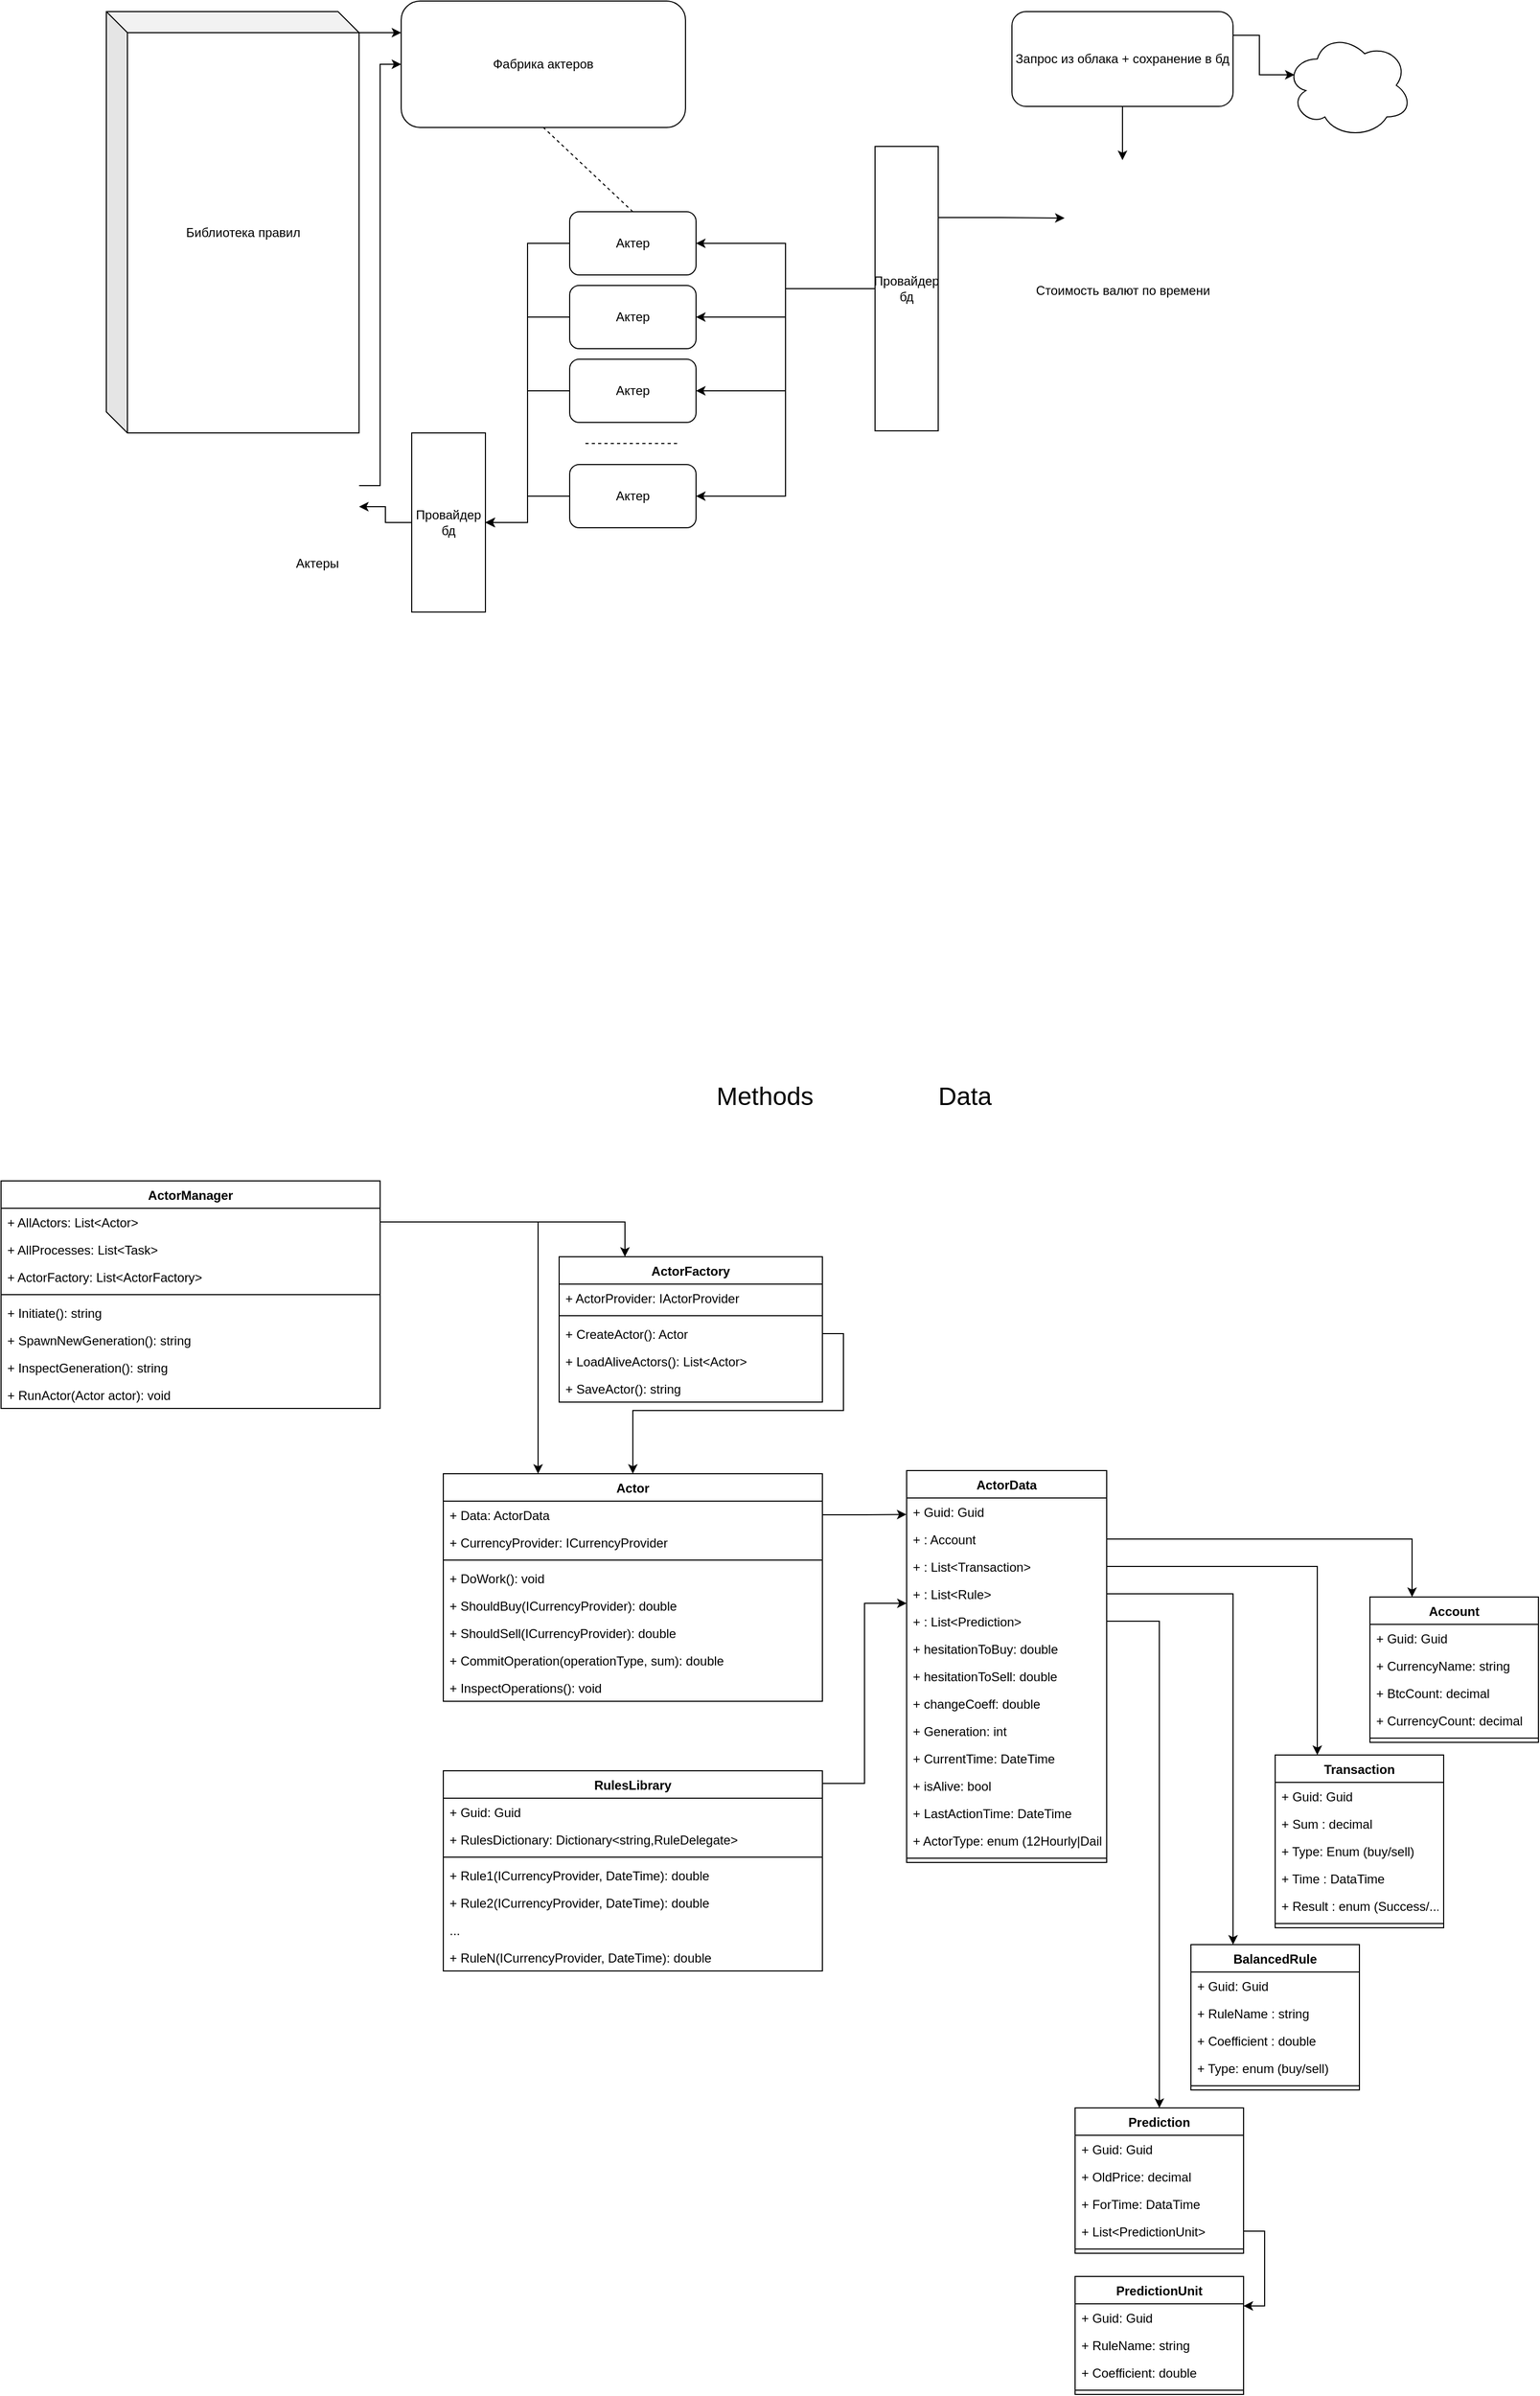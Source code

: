 <mxfile version="12.6.4" type="device"><diagram id="NBcF-tiGJfJJ5Cj_dv9a" name="Страница 1"><mxGraphModel dx="1849" dy="738" grid="1" gridSize="10" guides="1" tooltips="1" connect="1" arrows="1" fold="1" page="1" pageScale="1" pageWidth="827" pageHeight="1169" math="0" shadow="0"><root><mxCell id="0"/><mxCell id="1" parent="0"/><mxCell id="XAujJcM0RyrbfAmJ_YW7-30" style="edgeStyle=orthogonalEdgeStyle;rounded=0;orthogonalLoop=1;jettySize=auto;html=1;entryX=0.5;entryY=0;entryDx=0;entryDy=0;" parent="1" source="XAujJcM0RyrbfAmJ_YW7-21" target="XAujJcM0RyrbfAmJ_YW7-25" edge="1"><mxGeometry relative="1" as="geometry"/></mxCell><mxCell id="XAujJcM0RyrbfAmJ_YW7-43" style="edgeStyle=orthogonalEdgeStyle;rounded=0;orthogonalLoop=1;jettySize=auto;html=1;exitX=1;exitY=0.25;exitDx=0;exitDy=0;entryX=0.07;entryY=0.4;entryDx=0;entryDy=0;entryPerimeter=0;" parent="1" source="XAujJcM0RyrbfAmJ_YW7-21" target="XAujJcM0RyrbfAmJ_YW7-22" edge="1"><mxGeometry relative="1" as="geometry"/></mxCell><mxCell id="XAujJcM0RyrbfAmJ_YW7-21" value="Запрос из облака + сохранение в бд" style="rounded=1;whiteSpace=wrap;html=1;" parent="1" vertex="1"><mxGeometry x="590" y="20" width="210" height="90" as="geometry"/></mxCell><mxCell id="XAujJcM0RyrbfAmJ_YW7-22" value="" style="ellipse;shape=cloud;whiteSpace=wrap;html=1;" parent="1" vertex="1"><mxGeometry x="850" y="40" width="120" height="100" as="geometry"/></mxCell><mxCell id="XAujJcM0RyrbfAmJ_YW7-25" value="Стоимость валют по времени" style="shape=image;html=1;verticalAlign=top;verticalLabelPosition=bottom;labelBackgroundColor=#ffffff;imageAspect=0;aspect=fixed;image=https://cdn3.iconfinder.com/data/icons/linecons-free-vector-icons-pack/32/data-128.png" parent="1" vertex="1"><mxGeometry x="640" y="161" width="110" height="110" as="geometry"/></mxCell><mxCell id="XAujJcM0RyrbfAmJ_YW7-61" style="edgeStyle=orthogonalEdgeStyle;rounded=0;orthogonalLoop=1;jettySize=auto;html=1;exitX=0;exitY=0;exitDx=240;exitDy=20;exitPerimeter=0;entryX=0;entryY=0.25;entryDx=0;entryDy=0;" parent="1" source="XAujJcM0RyrbfAmJ_YW7-32" target="XAujJcM0RyrbfAmJ_YW7-31" edge="1"><mxGeometry relative="1" as="geometry"><mxPoint x="-10" y="20" as="targetPoint"/></mxGeometry></mxCell><mxCell id="XAujJcM0RyrbfAmJ_YW7-31" value="Фабрика актеров" style="rounded=1;whiteSpace=wrap;html=1;" parent="1" vertex="1"><mxGeometry x="10" y="10" width="270" height="120" as="geometry"/></mxCell><mxCell id="XAujJcM0RyrbfAmJ_YW7-32" value="Библиотека правил" style="shape=cube;whiteSpace=wrap;html=1;boundedLbl=1;backgroundOutline=1;darkOpacity=0.05;darkOpacity2=0.1;" parent="1" vertex="1"><mxGeometry x="-270" y="20" width="240" height="400" as="geometry"/></mxCell><mxCell id="XAujJcM0RyrbfAmJ_YW7-42" style="edgeStyle=orthogonalEdgeStyle;rounded=0;orthogonalLoop=1;jettySize=auto;html=1;exitX=1;exitY=0.25;exitDx=0;exitDy=0;entryX=0;entryY=0.5;entryDx=0;entryDy=0;" parent="1" source="XAujJcM0RyrbfAmJ_YW7-41" target="XAujJcM0RyrbfAmJ_YW7-25" edge="1"><mxGeometry relative="1" as="geometry"><mxPoint x="660" y="240" as="targetPoint"/></mxGeometry></mxCell><mxCell id="XAujJcM0RyrbfAmJ_YW7-65" style="edgeStyle=orthogonalEdgeStyle;rounded=0;orthogonalLoop=1;jettySize=auto;html=1;exitX=0;exitY=0.5;exitDx=0;exitDy=0;entryX=1;entryY=0.5;entryDx=0;entryDy=0;" parent="1" source="XAujJcM0RyrbfAmJ_YW7-41" target="XAujJcM0RyrbfAmJ_YW7-37" edge="1"><mxGeometry relative="1" as="geometry"/></mxCell><mxCell id="XAujJcM0RyrbfAmJ_YW7-66" style="edgeStyle=orthogonalEdgeStyle;rounded=0;orthogonalLoop=1;jettySize=auto;html=1;exitX=0;exitY=0.5;exitDx=0;exitDy=0;" parent="1" source="XAujJcM0RyrbfAmJ_YW7-41" target="XAujJcM0RyrbfAmJ_YW7-35" edge="1"><mxGeometry relative="1" as="geometry"/></mxCell><mxCell id="XAujJcM0RyrbfAmJ_YW7-67" style="edgeStyle=orthogonalEdgeStyle;rounded=0;orthogonalLoop=1;jettySize=auto;html=1;exitX=0;exitY=0.5;exitDx=0;exitDy=0;" parent="1" source="XAujJcM0RyrbfAmJ_YW7-41" target="XAujJcM0RyrbfAmJ_YW7-38" edge="1"><mxGeometry relative="1" as="geometry"/></mxCell><mxCell id="XAujJcM0RyrbfAmJ_YW7-68" style="edgeStyle=orthogonalEdgeStyle;rounded=0;orthogonalLoop=1;jettySize=auto;html=1;exitX=0;exitY=0.5;exitDx=0;exitDy=0;entryX=1;entryY=0.5;entryDx=0;entryDy=0;" parent="1" source="XAujJcM0RyrbfAmJ_YW7-41" target="XAujJcM0RyrbfAmJ_YW7-39" edge="1"><mxGeometry relative="1" as="geometry"/></mxCell><mxCell id="XAujJcM0RyrbfAmJ_YW7-41" value="Провайдер бд" style="rounded=0;whiteSpace=wrap;html=1;" parent="1" vertex="1"><mxGeometry x="460" y="148" width="60" height="270" as="geometry"/></mxCell><mxCell id="XAujJcM0RyrbfAmJ_YW7-49" value="" style="group" parent="1" vertex="1" connectable="0"><mxGeometry x="170" y="210" width="120" height="300" as="geometry"/></mxCell><mxCell id="XAujJcM0RyrbfAmJ_YW7-35" value="&lt;span style=&quot;white-space: normal&quot;&gt;Актер&lt;/span&gt;" style="rounded=1;whiteSpace=wrap;html=1;" parent="XAujJcM0RyrbfAmJ_YW7-49" vertex="1"><mxGeometry width="120" height="60" as="geometry"/></mxCell><mxCell id="XAujJcM0RyrbfAmJ_YW7-37" value="&lt;span style=&quot;white-space: normal&quot;&gt;Актер&lt;/span&gt;" style="rounded=1;whiteSpace=wrap;html=1;" parent="XAujJcM0RyrbfAmJ_YW7-49" vertex="1"><mxGeometry y="70" width="120" height="60" as="geometry"/></mxCell><mxCell id="XAujJcM0RyrbfAmJ_YW7-38" value="Актер" style="rounded=1;whiteSpace=wrap;html=1;" parent="XAujJcM0RyrbfAmJ_YW7-49" vertex="1"><mxGeometry y="140" width="120" height="60" as="geometry"/></mxCell><mxCell id="XAujJcM0RyrbfAmJ_YW7-39" value="&lt;span style=&quot;white-space: normal&quot;&gt;Актер&lt;/span&gt;" style="rounded=1;whiteSpace=wrap;html=1;" parent="XAujJcM0RyrbfAmJ_YW7-49" vertex="1"><mxGeometry y="240" width="120" height="60" as="geometry"/></mxCell><mxCell id="XAujJcM0RyrbfAmJ_YW7-48" value="" style="endArrow=none;dashed=1;html=1;" parent="XAujJcM0RyrbfAmJ_YW7-49" edge="1"><mxGeometry width="50" height="50" relative="1" as="geometry"><mxPoint x="15" y="220" as="sourcePoint"/><mxPoint x="105" y="220" as="targetPoint"/></mxGeometry></mxCell><mxCell id="XAujJcM0RyrbfAmJ_YW7-51" value="" style="endArrow=none;dashed=1;html=1;entryX=0.5;entryY=1;entryDx=0;entryDy=0;exitX=0.5;exitY=0;exitDx=0;exitDy=0;" parent="1" source="XAujJcM0RyrbfAmJ_YW7-35" target="XAujJcM0RyrbfAmJ_YW7-31" edge="1"><mxGeometry width="50" height="50" relative="1" as="geometry"><mxPoint x="220" y="200" as="sourcePoint"/><mxPoint x="160" y="140" as="targetPoint"/></mxGeometry></mxCell><mxCell id="XAujJcM0RyrbfAmJ_YW7-62" style="edgeStyle=orthogonalEdgeStyle;rounded=0;orthogonalLoop=1;jettySize=auto;html=1;exitX=1;exitY=0.25;exitDx=0;exitDy=0;entryX=0;entryY=0.5;entryDx=0;entryDy=0;" parent="1" source="XAujJcM0RyrbfAmJ_YW7-54" target="XAujJcM0RyrbfAmJ_YW7-31" edge="1"><mxGeometry relative="1" as="geometry"/></mxCell><mxCell id="XAujJcM0RyrbfAmJ_YW7-54" value="Актеры" style="shape=image;html=1;verticalAlign=top;verticalLabelPosition=bottom;labelBackgroundColor=#ffffff;imageAspect=0;aspect=fixed;image=https://cdn3.iconfinder.com/data/icons/linecons-free-vector-icons-pack/32/data-128.png" parent="1" vertex="1"><mxGeometry x="-110" y="450" width="80" height="80" as="geometry"/></mxCell><mxCell id="XAujJcM0RyrbfAmJ_YW7-70" style="edgeStyle=orthogonalEdgeStyle;rounded=0;orthogonalLoop=1;jettySize=auto;html=1;exitX=0;exitY=0.5;exitDx=0;exitDy=0;entryX=1;entryY=0.5;entryDx=0;entryDy=0;" parent="1" source="XAujJcM0RyrbfAmJ_YW7-63" target="XAujJcM0RyrbfAmJ_YW7-54" edge="1"><mxGeometry relative="1" as="geometry"/></mxCell><mxCell id="XAujJcM0RyrbfAmJ_YW7-63" value="Провайдер бд" style="rounded=0;whiteSpace=wrap;html=1;" parent="1" vertex="1"><mxGeometry x="20" y="420" width="70" height="170" as="geometry"/></mxCell><mxCell id="XAujJcM0RyrbfAmJ_YW7-69" style="edgeStyle=orthogonalEdgeStyle;rounded=0;orthogonalLoop=1;jettySize=auto;html=1;exitX=0;exitY=0.5;exitDx=0;exitDy=0;entryX=1;entryY=0.5;entryDx=0;entryDy=0;" parent="1" source="XAujJcM0RyrbfAmJ_YW7-39" target="XAujJcM0RyrbfAmJ_YW7-63" edge="1"><mxGeometry relative="1" as="geometry"/></mxCell><mxCell id="XAujJcM0RyrbfAmJ_YW7-71" style="edgeStyle=orthogonalEdgeStyle;rounded=0;orthogonalLoop=1;jettySize=auto;html=1;exitX=0;exitY=0.5;exitDx=0;exitDy=0;entryX=1;entryY=0.5;entryDx=0;entryDy=0;" parent="1" source="XAujJcM0RyrbfAmJ_YW7-38" target="XAujJcM0RyrbfAmJ_YW7-63" edge="1"><mxGeometry relative="1" as="geometry"/></mxCell><mxCell id="XAujJcM0RyrbfAmJ_YW7-72" style="edgeStyle=orthogonalEdgeStyle;rounded=0;orthogonalLoop=1;jettySize=auto;html=1;exitX=0;exitY=0.5;exitDx=0;exitDy=0;entryX=1;entryY=0.5;entryDx=0;entryDy=0;" parent="1" source="XAujJcM0RyrbfAmJ_YW7-37" target="XAujJcM0RyrbfAmJ_YW7-63" edge="1"><mxGeometry relative="1" as="geometry"><mxPoint x="120" y="350" as="targetPoint"/></mxGeometry></mxCell><mxCell id="XAujJcM0RyrbfAmJ_YW7-73" style="edgeStyle=orthogonalEdgeStyle;rounded=0;orthogonalLoop=1;jettySize=auto;html=1;exitX=0;exitY=0.5;exitDx=0;exitDy=0;entryX=1;entryY=0.5;entryDx=0;entryDy=0;" parent="1" source="XAujJcM0RyrbfAmJ_YW7-35" target="XAujJcM0RyrbfAmJ_YW7-63" edge="1"><mxGeometry relative="1" as="geometry"><mxPoint x="110" y="360" as="targetPoint"/></mxGeometry></mxCell><mxCell id="XAujJcM0RyrbfAmJ_YW7-74" value="Actor" style="swimlane;fontStyle=1;align=center;verticalAlign=top;childLayout=stackLayout;horizontal=1;startSize=26;horizontalStack=0;resizeParent=1;resizeParentMax=0;resizeLast=0;collapsible=1;marginBottom=0;" parent="1" vertex="1"><mxGeometry x="50" y="1408" width="360" height="216" as="geometry"/></mxCell><mxCell id="XAujJcM0RyrbfAmJ_YW7-75" value="+ Data: ActorData" style="text;strokeColor=none;fillColor=none;align=left;verticalAlign=top;spacingLeft=4;spacingRight=4;overflow=hidden;rotatable=0;points=[[0,0.5],[1,0.5]];portConstraint=eastwest;" parent="XAujJcM0RyrbfAmJ_YW7-74" vertex="1"><mxGeometry y="26" width="360" height="26" as="geometry"/></mxCell><mxCell id="XAujJcM0RyrbfAmJ_YW7-153" value="+ CurrencyProvider: ICurrencyProvider" style="text;strokeColor=none;fillColor=none;align=left;verticalAlign=top;spacingLeft=4;spacingRight=4;overflow=hidden;rotatable=0;points=[[0,0.5],[1,0.5]];portConstraint=eastwest;" parent="XAujJcM0RyrbfAmJ_YW7-74" vertex="1"><mxGeometry y="52" width="360" height="26" as="geometry"/></mxCell><mxCell id="XAujJcM0RyrbfAmJ_YW7-76" value="" style="line;strokeWidth=1;fillColor=none;align=left;verticalAlign=middle;spacingTop=-1;spacingLeft=3;spacingRight=3;rotatable=0;labelPosition=right;points=[];portConstraint=eastwest;" parent="XAujJcM0RyrbfAmJ_YW7-74" vertex="1"><mxGeometry y="78" width="360" height="8" as="geometry"/></mxCell><mxCell id="XAujJcM0RyrbfAmJ_YW7-149" value="+ DoWork(): void" style="text;strokeColor=none;fillColor=none;align=left;verticalAlign=top;spacingLeft=4;spacingRight=4;overflow=hidden;rotatable=0;points=[[0,0.5],[1,0.5]];portConstraint=eastwest;" parent="XAujJcM0RyrbfAmJ_YW7-74" vertex="1"><mxGeometry y="86" width="360" height="26" as="geometry"/></mxCell><mxCell id="XAujJcM0RyrbfAmJ_YW7-77" value="+ ShouldBuy(ICurrencyProvider): double" style="text;strokeColor=none;fillColor=none;align=left;verticalAlign=top;spacingLeft=4;spacingRight=4;overflow=hidden;rotatable=0;points=[[0,0.5],[1,0.5]];portConstraint=eastwest;" parent="XAujJcM0RyrbfAmJ_YW7-74" vertex="1"><mxGeometry y="112" width="360" height="26" as="geometry"/></mxCell><mxCell id="XAujJcM0RyrbfAmJ_YW7-131" value="+ ShouldSell(ICurrencyProvider): double" style="text;strokeColor=none;fillColor=none;align=left;verticalAlign=top;spacingLeft=4;spacingRight=4;overflow=hidden;rotatable=0;points=[[0,0.5],[1,0.5]];portConstraint=eastwest;" parent="XAujJcM0RyrbfAmJ_YW7-74" vertex="1"><mxGeometry y="138" width="360" height="26" as="geometry"/></mxCell><mxCell id="XAujJcM0RyrbfAmJ_YW7-132" value="+ CommitOperation(operationType, sum): double" style="text;strokeColor=none;fillColor=none;align=left;verticalAlign=top;spacingLeft=4;spacingRight=4;overflow=hidden;rotatable=0;points=[[0,0.5],[1,0.5]];portConstraint=eastwest;" parent="XAujJcM0RyrbfAmJ_YW7-74" vertex="1"><mxGeometry y="164" width="360" height="26" as="geometry"/></mxCell><mxCell id="XAujJcM0RyrbfAmJ_YW7-134" value="+ InspectOperations(): void" style="text;strokeColor=none;fillColor=none;align=left;verticalAlign=top;spacingLeft=4;spacingRight=4;overflow=hidden;rotatable=0;points=[[0,0.5],[1,0.5]];portConstraint=eastwest;" parent="XAujJcM0RyrbfAmJ_YW7-74" vertex="1"><mxGeometry y="190" width="360" height="26" as="geometry"/></mxCell><mxCell id="XAujJcM0RyrbfAmJ_YW7-86" value="ActorData" style="swimlane;fontStyle=1;align=center;verticalAlign=top;childLayout=stackLayout;horizontal=1;startSize=26;horizontalStack=0;resizeParent=1;resizeParentMax=0;resizeLast=0;collapsible=1;marginBottom=0;" parent="1" vertex="1"><mxGeometry x="490" y="1405" width="190" height="372" as="geometry"/></mxCell><mxCell id="BhzO0ximV1WixAP_7N7Y-17" value="+ Guid: Guid&#10;" style="text;strokeColor=none;fillColor=none;align=left;verticalAlign=top;spacingLeft=4;spacingRight=4;overflow=hidden;rotatable=0;points=[[0,0.5],[1,0.5]];portConstraint=eastwest;" vertex="1" parent="XAujJcM0RyrbfAmJ_YW7-86"><mxGeometry y="26" width="190" height="26" as="geometry"/></mxCell><mxCell id="XAujJcM0RyrbfAmJ_YW7-87" value="+ : Account" style="text;strokeColor=none;fillColor=none;align=left;verticalAlign=top;spacingLeft=4;spacingRight=4;overflow=hidden;rotatable=0;points=[[0,0.5],[1,0.5]];portConstraint=eastwest;" parent="XAujJcM0RyrbfAmJ_YW7-86" vertex="1"><mxGeometry y="52" width="190" height="26" as="geometry"/></mxCell><mxCell id="XAujJcM0RyrbfAmJ_YW7-91" value="+ : List&lt;Transaction&gt;&#10;" style="text;strokeColor=none;fillColor=none;align=left;verticalAlign=top;spacingLeft=4;spacingRight=4;overflow=hidden;rotatable=0;points=[[0,0.5],[1,0.5]];portConstraint=eastwest;" parent="XAujJcM0RyrbfAmJ_YW7-86" vertex="1"><mxGeometry y="78" width="190" height="26" as="geometry"/></mxCell><mxCell id="XAujJcM0RyrbfAmJ_YW7-92" value="+ : List&lt;Rule&gt;" style="text;strokeColor=none;fillColor=none;align=left;verticalAlign=top;spacingLeft=4;spacingRight=4;overflow=hidden;rotatable=0;points=[[0,0.5],[1,0.5]];portConstraint=eastwest;" parent="XAujJcM0RyrbfAmJ_YW7-86" vertex="1"><mxGeometry y="104" width="190" height="26" as="geometry"/></mxCell><mxCell id="BhzO0ximV1WixAP_7N7Y-24" value="+ : List&lt;Prediction&gt;" style="text;strokeColor=none;fillColor=none;align=left;verticalAlign=top;spacingLeft=4;spacingRight=4;overflow=hidden;rotatable=0;points=[[0,0.5],[1,0.5]];portConstraint=eastwest;" vertex="1" parent="XAujJcM0RyrbfAmJ_YW7-86"><mxGeometry y="130" width="190" height="26" as="geometry"/></mxCell><mxCell id="XAujJcM0RyrbfAmJ_YW7-105" value="+ hesitationToBuy: double" style="text;strokeColor=none;fillColor=none;align=left;verticalAlign=top;spacingLeft=4;spacingRight=4;overflow=hidden;rotatable=0;points=[[0,0.5],[1,0.5]];portConstraint=eastwest;" parent="XAujJcM0RyrbfAmJ_YW7-86" vertex="1"><mxGeometry y="156" width="190" height="26" as="geometry"/></mxCell><mxCell id="XAujJcM0RyrbfAmJ_YW7-130" value="+ hesitationToSell: double" style="text;strokeColor=none;fillColor=none;align=left;verticalAlign=top;spacingLeft=4;spacingRight=4;overflow=hidden;rotatable=0;points=[[0,0.5],[1,0.5]];portConstraint=eastwest;" parent="XAujJcM0RyrbfAmJ_YW7-86" vertex="1"><mxGeometry y="182" width="190" height="26" as="geometry"/></mxCell><mxCell id="XAujJcM0RyrbfAmJ_YW7-106" value="+ changeCoeff: double" style="text;strokeColor=none;fillColor=none;align=left;verticalAlign=top;spacingLeft=4;spacingRight=4;overflow=hidden;rotatable=0;points=[[0,0.5],[1,0.5]];portConstraint=eastwest;" parent="XAujJcM0RyrbfAmJ_YW7-86" vertex="1"><mxGeometry y="208" width="190" height="26" as="geometry"/></mxCell><mxCell id="BhzO0ximV1WixAP_7N7Y-3" value="+ Generation: int" style="text;strokeColor=none;fillColor=none;align=left;verticalAlign=top;spacingLeft=4;spacingRight=4;overflow=hidden;rotatable=0;points=[[0,0.5],[1,0.5]];portConstraint=eastwest;" vertex="1" parent="XAujJcM0RyrbfAmJ_YW7-86"><mxGeometry y="234" width="190" height="26" as="geometry"/></mxCell><mxCell id="BhzO0ximV1WixAP_7N7Y-40" value="+ CurrentTime: DateTime" style="text;strokeColor=none;fillColor=none;align=left;verticalAlign=top;spacingLeft=4;spacingRight=4;overflow=hidden;rotatable=0;points=[[0,0.5],[1,0.5]];portConstraint=eastwest;" vertex="1" parent="XAujJcM0RyrbfAmJ_YW7-86"><mxGeometry y="260" width="190" height="26" as="geometry"/></mxCell><mxCell id="BhzO0ximV1WixAP_7N7Y-2" value="+ isAlive: bool" style="text;strokeColor=none;fillColor=none;align=left;verticalAlign=top;spacingLeft=4;spacingRight=4;overflow=hidden;rotatable=0;points=[[0,0.5],[1,0.5]];portConstraint=eastwest;" vertex="1" parent="XAujJcM0RyrbfAmJ_YW7-86"><mxGeometry y="286" width="190" height="26" as="geometry"/></mxCell><mxCell id="BhzO0ximV1WixAP_7N7Y-28" value="+ LastActionTime: DateTime" style="text;strokeColor=none;fillColor=none;align=left;verticalAlign=top;spacingLeft=4;spacingRight=4;overflow=hidden;rotatable=0;points=[[0,0.5],[1,0.5]];portConstraint=eastwest;" vertex="1" parent="XAujJcM0RyrbfAmJ_YW7-86"><mxGeometry y="312" width="190" height="26" as="geometry"/></mxCell><mxCell id="BhzO0ximV1WixAP_7N7Y-29" value="+ ActorType: enum (12Hourly|Daily|Weekly)" style="text;strokeColor=none;fillColor=none;align=left;verticalAlign=top;spacingLeft=4;spacingRight=4;overflow=hidden;rotatable=0;points=[[0,0.5],[1,0.5]];portConstraint=eastwest;" vertex="1" parent="XAujJcM0RyrbfAmJ_YW7-86"><mxGeometry y="338" width="190" height="26" as="geometry"/></mxCell><mxCell id="XAujJcM0RyrbfAmJ_YW7-88" value="" style="line;strokeWidth=1;fillColor=none;align=left;verticalAlign=middle;spacingTop=-1;spacingLeft=3;spacingRight=3;rotatable=0;labelPosition=right;points=[];portConstraint=eastwest;" parent="XAujJcM0RyrbfAmJ_YW7-86" vertex="1"><mxGeometry y="364" width="190" height="8" as="geometry"/></mxCell><mxCell id="XAujJcM0RyrbfAmJ_YW7-90" style="edgeStyle=orthogonalEdgeStyle;rounded=0;orthogonalLoop=1;jettySize=auto;html=1;exitX=1;exitY=0.5;exitDx=0;exitDy=0;entryX=-0.001;entryY=0.112;entryDx=0;entryDy=0;entryPerimeter=0;" parent="1" source="XAujJcM0RyrbfAmJ_YW7-75" target="XAujJcM0RyrbfAmJ_YW7-86" edge="1"><mxGeometry relative="1" as="geometry"/></mxCell><mxCell id="XAujJcM0RyrbfAmJ_YW7-93" value="Account" style="swimlane;fontStyle=1;align=center;verticalAlign=top;childLayout=stackLayout;horizontal=1;startSize=26;horizontalStack=0;resizeParent=1;resizeParentMax=0;resizeLast=0;collapsible=1;marginBottom=0;" parent="1" vertex="1"><mxGeometry x="930" y="1525" width="160" height="138" as="geometry"/></mxCell><mxCell id="BhzO0ximV1WixAP_7N7Y-16" value="+ Guid: Guid&#10;" style="text;strokeColor=none;fillColor=none;align=left;verticalAlign=top;spacingLeft=4;spacingRight=4;overflow=hidden;rotatable=0;points=[[0,0.5],[1,0.5]];portConstraint=eastwest;" vertex="1" parent="XAujJcM0RyrbfAmJ_YW7-93"><mxGeometry y="26" width="160" height="26" as="geometry"/></mxCell><mxCell id="XAujJcM0RyrbfAmJ_YW7-94" value="+ CurrencyName: string" style="text;strokeColor=none;fillColor=none;align=left;verticalAlign=top;spacingLeft=4;spacingRight=4;overflow=hidden;rotatable=0;points=[[0,0.5],[1,0.5]];portConstraint=eastwest;" parent="XAujJcM0RyrbfAmJ_YW7-93" vertex="1"><mxGeometry y="52" width="160" height="26" as="geometry"/></mxCell><mxCell id="XAujJcM0RyrbfAmJ_YW7-95" value="+ BtcCount: decimal" style="text;strokeColor=none;fillColor=none;align=left;verticalAlign=top;spacingLeft=4;spacingRight=4;overflow=hidden;rotatable=0;points=[[0,0.5],[1,0.5]];portConstraint=eastwest;" parent="XAujJcM0RyrbfAmJ_YW7-93" vertex="1"><mxGeometry y="78" width="160" height="26" as="geometry"/></mxCell><mxCell id="XAujJcM0RyrbfAmJ_YW7-96" value="+ CurrencyCount: decimal" style="text;strokeColor=none;fillColor=none;align=left;verticalAlign=top;spacingLeft=4;spacingRight=4;overflow=hidden;rotatable=0;points=[[0,0.5],[1,0.5]];portConstraint=eastwest;" parent="XAujJcM0RyrbfAmJ_YW7-93" vertex="1"><mxGeometry y="104" width="160" height="26" as="geometry"/></mxCell><mxCell id="XAujJcM0RyrbfAmJ_YW7-97" value="" style="line;strokeWidth=1;fillColor=none;align=left;verticalAlign=middle;spacingTop=-1;spacingLeft=3;spacingRight=3;rotatable=0;labelPosition=right;points=[];portConstraint=eastwest;" parent="XAujJcM0RyrbfAmJ_YW7-93" vertex="1"><mxGeometry y="130" width="160" height="8" as="geometry"/></mxCell><mxCell id="XAujJcM0RyrbfAmJ_YW7-98" style="edgeStyle=orthogonalEdgeStyle;rounded=0;orthogonalLoop=1;jettySize=auto;html=1;exitX=1;exitY=0.5;exitDx=0;exitDy=0;entryX=0.25;entryY=0;entryDx=0;entryDy=0;" parent="1" source="XAujJcM0RyrbfAmJ_YW7-87" target="XAujJcM0RyrbfAmJ_YW7-93" edge="1"><mxGeometry relative="1" as="geometry"/></mxCell><mxCell id="XAujJcM0RyrbfAmJ_YW7-99" value="Transaction" style="swimlane;fontStyle=1;align=center;verticalAlign=top;childLayout=stackLayout;horizontal=1;startSize=26;horizontalStack=0;resizeParent=1;resizeParentMax=0;resizeLast=0;collapsible=1;marginBottom=0;" parent="1" vertex="1"><mxGeometry x="840" y="1675" width="160" height="164" as="geometry"/></mxCell><mxCell id="BhzO0ximV1WixAP_7N7Y-15" value="+ Guid: Guid&#10;" style="text;strokeColor=none;fillColor=none;align=left;verticalAlign=top;spacingLeft=4;spacingRight=4;overflow=hidden;rotatable=0;points=[[0,0.5],[1,0.5]];portConstraint=eastwest;" vertex="1" parent="XAujJcM0RyrbfAmJ_YW7-99"><mxGeometry y="26" width="160" height="26" as="geometry"/></mxCell><mxCell id="XAujJcM0RyrbfAmJ_YW7-100" value="+ Sum : decimal" style="text;strokeColor=none;fillColor=none;align=left;verticalAlign=top;spacingLeft=4;spacingRight=4;overflow=hidden;rotatable=0;points=[[0,0.5],[1,0.5]];portConstraint=eastwest;" parent="XAujJcM0RyrbfAmJ_YW7-99" vertex="1"><mxGeometry y="52" width="160" height="26" as="geometry"/></mxCell><mxCell id="XAujJcM0RyrbfAmJ_YW7-101" value="+ Type: Enum (buy/sell)" style="text;strokeColor=none;fillColor=none;align=left;verticalAlign=top;spacingLeft=4;spacingRight=4;overflow=hidden;rotatable=0;points=[[0,0.5],[1,0.5]];portConstraint=eastwest;" parent="XAujJcM0RyrbfAmJ_YW7-99" vertex="1"><mxGeometry y="78" width="160" height="26" as="geometry"/></mxCell><mxCell id="XAujJcM0RyrbfAmJ_YW7-102" value="+ Time : DataTime" style="text;strokeColor=none;fillColor=none;align=left;verticalAlign=top;spacingLeft=4;spacingRight=4;overflow=hidden;rotatable=0;points=[[0,0.5],[1,0.5]];portConstraint=eastwest;" parent="XAujJcM0RyrbfAmJ_YW7-99" vertex="1"><mxGeometry y="104" width="160" height="26" as="geometry"/></mxCell><mxCell id="XAujJcM0RyrbfAmJ_YW7-113" value="+ Result : enum (Success/...)" style="text;strokeColor=none;fillColor=none;align=left;verticalAlign=top;spacingLeft=4;spacingRight=4;overflow=hidden;rotatable=0;points=[[0,0.5],[1,0.5]];portConstraint=eastwest;" parent="XAujJcM0RyrbfAmJ_YW7-99" vertex="1"><mxGeometry y="130" width="160" height="26" as="geometry"/></mxCell><mxCell id="XAujJcM0RyrbfAmJ_YW7-103" value="" style="line;strokeWidth=1;fillColor=none;align=left;verticalAlign=middle;spacingTop=-1;spacingLeft=3;spacingRight=3;rotatable=0;labelPosition=right;points=[];portConstraint=eastwest;" parent="XAujJcM0RyrbfAmJ_YW7-99" vertex="1"><mxGeometry y="156" width="160" height="8" as="geometry"/></mxCell><mxCell id="XAujJcM0RyrbfAmJ_YW7-104" style="edgeStyle=orthogonalEdgeStyle;rounded=0;orthogonalLoop=1;jettySize=auto;html=1;exitX=1;exitY=0.5;exitDx=0;exitDy=0;entryX=0.25;entryY=0;entryDx=0;entryDy=0;" parent="1" source="XAujJcM0RyrbfAmJ_YW7-91" target="XAujJcM0RyrbfAmJ_YW7-99" edge="1"><mxGeometry relative="1" as="geometry"><mxPoint x="850" y="1695" as="targetPoint"/></mxGeometry></mxCell><mxCell id="XAujJcM0RyrbfAmJ_YW7-107" value="BalancedRule" style="swimlane;fontStyle=1;align=center;verticalAlign=top;childLayout=stackLayout;horizontal=1;startSize=26;horizontalStack=0;resizeParent=1;resizeParentMax=0;resizeLast=0;collapsible=1;marginBottom=0;" parent="1" vertex="1"><mxGeometry x="760" y="1855" width="160" height="138" as="geometry"/></mxCell><mxCell id="BhzO0ximV1WixAP_7N7Y-14" value="+ Guid: Guid&#10;" style="text;strokeColor=none;fillColor=none;align=left;verticalAlign=top;spacingLeft=4;spacingRight=4;overflow=hidden;rotatable=0;points=[[0,0.5],[1,0.5]];portConstraint=eastwest;" vertex="1" parent="XAujJcM0RyrbfAmJ_YW7-107"><mxGeometry y="26" width="160" height="26" as="geometry"/></mxCell><mxCell id="XAujJcM0RyrbfAmJ_YW7-108" value="+ RuleName : string&#10;" style="text;strokeColor=none;fillColor=none;align=left;verticalAlign=top;spacingLeft=4;spacingRight=4;overflow=hidden;rotatable=0;points=[[0,0.5],[1,0.5]];portConstraint=eastwest;" parent="XAujJcM0RyrbfAmJ_YW7-107" vertex="1"><mxGeometry y="52" width="160" height="26" as="geometry"/></mxCell><mxCell id="XAujJcM0RyrbfAmJ_YW7-109" value="+ Coefficient : double" style="text;strokeColor=none;fillColor=none;align=left;verticalAlign=top;spacingLeft=4;spacingRight=4;overflow=hidden;rotatable=0;points=[[0,0.5],[1,0.5]];portConstraint=eastwest;" parent="XAujJcM0RyrbfAmJ_YW7-107" vertex="1"><mxGeometry y="78" width="160" height="26" as="geometry"/></mxCell><mxCell id="XAujJcM0RyrbfAmJ_YW7-110" value="+ Type: enum (buy/sell)" style="text;strokeColor=none;fillColor=none;align=left;verticalAlign=top;spacingLeft=4;spacingRight=4;overflow=hidden;rotatable=0;points=[[0,0.5],[1,0.5]];portConstraint=eastwest;" parent="XAujJcM0RyrbfAmJ_YW7-107" vertex="1"><mxGeometry y="104" width="160" height="26" as="geometry"/></mxCell><mxCell id="XAujJcM0RyrbfAmJ_YW7-111" value="" style="line;strokeWidth=1;fillColor=none;align=left;verticalAlign=middle;spacingTop=-1;spacingLeft=3;spacingRight=3;rotatable=0;labelPosition=right;points=[];portConstraint=eastwest;" parent="XAujJcM0RyrbfAmJ_YW7-107" vertex="1"><mxGeometry y="130" width="160" height="8" as="geometry"/></mxCell><mxCell id="XAujJcM0RyrbfAmJ_YW7-112" style="edgeStyle=orthogonalEdgeStyle;rounded=0;orthogonalLoop=1;jettySize=auto;html=1;exitX=1;exitY=0.5;exitDx=0;exitDy=0;entryX=0.25;entryY=0;entryDx=0;entryDy=0;" parent="1" source="XAujJcM0RyrbfAmJ_YW7-92" target="XAujJcM0RyrbfAmJ_YW7-107" edge="1"><mxGeometry relative="1" as="geometry"/></mxCell><mxCell id="XAujJcM0RyrbfAmJ_YW7-135" value="ActorFactory" style="swimlane;fontStyle=1;align=center;verticalAlign=top;childLayout=stackLayout;horizontal=1;startSize=26;horizontalStack=0;resizeParent=1;resizeParentMax=0;resizeLast=0;collapsible=1;marginBottom=0;" parent="1" vertex="1"><mxGeometry x="160" y="1202" width="250" height="138" as="geometry"/></mxCell><mxCell id="XAujJcM0RyrbfAmJ_YW7-136" value="+ ActorProvider: IActorProvider" style="text;strokeColor=none;fillColor=none;align=left;verticalAlign=top;spacingLeft=4;spacingRight=4;overflow=hidden;rotatable=0;points=[[0,0.5],[1,0.5]];portConstraint=eastwest;" parent="XAujJcM0RyrbfAmJ_YW7-135" vertex="1"><mxGeometry y="26" width="250" height="26" as="geometry"/></mxCell><mxCell id="XAujJcM0RyrbfAmJ_YW7-137" value="" style="line;strokeWidth=1;fillColor=none;align=left;verticalAlign=middle;spacingTop=-1;spacingLeft=3;spacingRight=3;rotatable=0;labelPosition=right;points=[];portConstraint=eastwest;" parent="XAujJcM0RyrbfAmJ_YW7-135" vertex="1"><mxGeometry y="52" width="250" height="8" as="geometry"/></mxCell><mxCell id="XAujJcM0RyrbfAmJ_YW7-138" value="+ CreateActor(): Actor" style="text;strokeColor=none;fillColor=none;align=left;verticalAlign=top;spacingLeft=4;spacingRight=4;overflow=hidden;rotatable=0;points=[[0,0.5],[1,0.5]];portConstraint=eastwest;" parent="XAujJcM0RyrbfAmJ_YW7-135" vertex="1"><mxGeometry y="60" width="250" height="26" as="geometry"/></mxCell><mxCell id="XAujJcM0RyrbfAmJ_YW7-151" value="+ LoadAliveActors(): List&lt;Actor&gt;" style="text;strokeColor=none;fillColor=none;align=left;verticalAlign=top;spacingLeft=4;spacingRight=4;overflow=hidden;rotatable=0;points=[[0,0.5],[1,0.5]];portConstraint=eastwest;" parent="XAujJcM0RyrbfAmJ_YW7-135" vertex="1"><mxGeometry y="86" width="250" height="26" as="geometry"/></mxCell><mxCell id="XAujJcM0RyrbfAmJ_YW7-150" value="+ SaveActor(): string" style="text;strokeColor=none;fillColor=none;align=left;verticalAlign=top;spacingLeft=4;spacingRight=4;overflow=hidden;rotatable=0;points=[[0,0.5],[1,0.5]];portConstraint=eastwest;" parent="XAujJcM0RyrbfAmJ_YW7-135" vertex="1"><mxGeometry y="112" width="250" height="26" as="geometry"/></mxCell><mxCell id="XAujJcM0RyrbfAmJ_YW7-142" value="ActorManager" style="swimlane;fontStyle=1;align=center;verticalAlign=top;childLayout=stackLayout;horizontal=1;startSize=26;horizontalStack=0;resizeParent=1;resizeParentMax=0;resizeLast=0;collapsible=1;marginBottom=0;" parent="1" vertex="1"><mxGeometry x="-370" y="1130" width="360" height="216" as="geometry"/></mxCell><mxCell id="XAujJcM0RyrbfAmJ_YW7-143" value="+ AllActors: List&lt;Actor&gt;" style="text;strokeColor=none;fillColor=none;align=left;verticalAlign=top;spacingLeft=4;spacingRight=4;overflow=hidden;rotatable=0;points=[[0,0.5],[1,0.5]];portConstraint=eastwest;" parent="XAujJcM0RyrbfAmJ_YW7-142" vertex="1"><mxGeometry y="26" width="360" height="26" as="geometry"/></mxCell><mxCell id="XAujJcM0RyrbfAmJ_YW7-155" value="+ AllProcesses: List&lt;Task&gt;" style="text;strokeColor=none;fillColor=none;align=left;verticalAlign=top;spacingLeft=4;spacingRight=4;overflow=hidden;rotatable=0;points=[[0,0.5],[1,0.5]];portConstraint=eastwest;" parent="XAujJcM0RyrbfAmJ_YW7-142" vertex="1"><mxGeometry y="52" width="360" height="26" as="geometry"/></mxCell><mxCell id="OZ-NP7hjiwWEHm7jigg2-1" value="+ ActorFactory: List&lt;ActorFactory&gt;" style="text;strokeColor=none;fillColor=none;align=left;verticalAlign=top;spacingLeft=4;spacingRight=4;overflow=hidden;rotatable=0;points=[[0,0.5],[1,0.5]];portConstraint=eastwest;" parent="XAujJcM0RyrbfAmJ_YW7-142" vertex="1"><mxGeometry y="78" width="360" height="26" as="geometry"/></mxCell><mxCell id="XAujJcM0RyrbfAmJ_YW7-144" value="" style="line;strokeWidth=1;fillColor=none;align=left;verticalAlign=middle;spacingTop=-1;spacingLeft=3;spacingRight=3;rotatable=0;labelPosition=right;points=[];portConstraint=eastwest;" parent="XAujJcM0RyrbfAmJ_YW7-142" vertex="1"><mxGeometry y="104" width="360" height="8" as="geometry"/></mxCell><mxCell id="XAujJcM0RyrbfAmJ_YW7-152" value="+ Initiate(): string" style="text;strokeColor=none;fillColor=none;align=left;verticalAlign=top;spacingLeft=4;spacingRight=4;overflow=hidden;rotatable=0;points=[[0,0.5],[1,0.5]];portConstraint=eastwest;" parent="XAujJcM0RyrbfAmJ_YW7-142" vertex="1"><mxGeometry y="112" width="360" height="26" as="geometry"/></mxCell><mxCell id="XAujJcM0RyrbfAmJ_YW7-145" value="+ SpawnNewGeneration(): string" style="text;strokeColor=none;fillColor=none;align=left;verticalAlign=top;spacingLeft=4;spacingRight=4;overflow=hidden;rotatable=0;points=[[0,0.5],[1,0.5]];portConstraint=eastwest;" parent="XAujJcM0RyrbfAmJ_YW7-142" vertex="1"><mxGeometry y="138" width="360" height="26" as="geometry"/></mxCell><mxCell id="BhzO0ximV1WixAP_7N7Y-1" value="+ InspectGeneration(): string" style="text;strokeColor=none;fillColor=none;align=left;verticalAlign=top;spacingLeft=4;spacingRight=4;overflow=hidden;rotatable=0;points=[[0,0.5],[1,0.5]];portConstraint=eastwest;" vertex="1" parent="XAujJcM0RyrbfAmJ_YW7-142"><mxGeometry y="164" width="360" height="26" as="geometry"/></mxCell><mxCell id="XAujJcM0RyrbfAmJ_YW7-154" value="+ RunActor(Actor actor): void" style="text;strokeColor=none;fillColor=none;align=left;verticalAlign=top;spacingLeft=4;spacingRight=4;overflow=hidden;rotatable=0;points=[[0,0.5],[1,0.5]];portConstraint=eastwest;" parent="XAujJcM0RyrbfAmJ_YW7-142" vertex="1"><mxGeometry y="190" width="360" height="26" as="geometry"/></mxCell><mxCell id="OZ-NP7hjiwWEHm7jigg2-2" style="edgeStyle=orthogonalEdgeStyle;rounded=0;orthogonalLoop=1;jettySize=auto;html=1;exitX=1;exitY=0.5;exitDx=0;exitDy=0;entryX=0.25;entryY=0;entryDx=0;entryDy=0;" parent="1" source="XAujJcM0RyrbfAmJ_YW7-143" target="XAujJcM0RyrbfAmJ_YW7-135" edge="1"><mxGeometry relative="1" as="geometry"/></mxCell><mxCell id="OZ-NP7hjiwWEHm7jigg2-3" style="edgeStyle=orthogonalEdgeStyle;rounded=0;orthogonalLoop=1;jettySize=auto;html=1;exitX=1;exitY=0.5;exitDx=0;exitDy=0;entryX=0.25;entryY=0;entryDx=0;entryDy=0;" parent="1" source="XAujJcM0RyrbfAmJ_YW7-143" target="XAujJcM0RyrbfAmJ_YW7-74" edge="1"><mxGeometry relative="1" as="geometry"/></mxCell><mxCell id="OZ-NP7hjiwWEHm7jigg2-5" style="edgeStyle=orthogonalEdgeStyle;rounded=0;orthogonalLoop=1;jettySize=auto;html=1;exitX=1;exitY=0.5;exitDx=0;exitDy=0;entryX=0.5;entryY=0;entryDx=0;entryDy=0;" parent="1" source="XAujJcM0RyrbfAmJ_YW7-138" target="XAujJcM0RyrbfAmJ_YW7-74" edge="1"><mxGeometry relative="1" as="geometry"/></mxCell><mxCell id="OZ-NP7hjiwWEHm7jigg2-6" value="RulesLibrary" style="swimlane;fontStyle=1;align=center;verticalAlign=top;childLayout=stackLayout;horizontal=1;startSize=26;horizontalStack=0;resizeParent=1;resizeParentMax=0;resizeLast=0;collapsible=1;marginBottom=0;" parent="1" vertex="1"><mxGeometry x="50" y="1690" width="360" height="190" as="geometry"/></mxCell><mxCell id="OZ-NP7hjiwWEHm7jigg2-7" value="+ Guid: Guid" style="text;strokeColor=none;fillColor=none;align=left;verticalAlign=top;spacingLeft=4;spacingRight=4;overflow=hidden;rotatable=0;points=[[0,0.5],[1,0.5]];portConstraint=eastwest;" parent="OZ-NP7hjiwWEHm7jigg2-6" vertex="1"><mxGeometry y="26" width="360" height="26" as="geometry"/></mxCell><mxCell id="vm8LX14BW7nEtOPawP1B-1" value="+ RulesDictionary: Dictionary&lt;string,RuleDelegate&gt;" style="text;strokeColor=none;fillColor=none;align=left;verticalAlign=top;spacingLeft=4;spacingRight=4;overflow=hidden;rotatable=0;points=[[0,0.5],[1,0.5]];portConstraint=eastwest;" parent="OZ-NP7hjiwWEHm7jigg2-6" vertex="1"><mxGeometry y="52" width="360" height="26" as="geometry"/></mxCell><mxCell id="OZ-NP7hjiwWEHm7jigg2-10" value="" style="line;strokeWidth=1;fillColor=none;align=left;verticalAlign=middle;spacingTop=-1;spacingLeft=3;spacingRight=3;rotatable=0;labelPosition=right;points=[];portConstraint=eastwest;" parent="OZ-NP7hjiwWEHm7jigg2-6" vertex="1"><mxGeometry y="78" width="360" height="8" as="geometry"/></mxCell><mxCell id="OZ-NP7hjiwWEHm7jigg2-11" value="+ Rule1(ICurrencyProvider, DateTime): double" style="text;strokeColor=none;fillColor=none;align=left;verticalAlign=top;spacingLeft=4;spacingRight=4;overflow=hidden;rotatable=0;points=[[0,0.5],[1,0.5]];portConstraint=eastwest;" parent="OZ-NP7hjiwWEHm7jigg2-6" vertex="1"><mxGeometry y="86" width="360" height="26" as="geometry"/></mxCell><mxCell id="OZ-NP7hjiwWEHm7jigg2-17" value="+ Rule2(ICurrencyProvider, DateTime): double" style="text;strokeColor=none;fillColor=none;align=left;verticalAlign=top;spacingLeft=4;spacingRight=4;overflow=hidden;rotatable=0;points=[[0,0.5],[1,0.5]];portConstraint=eastwest;" parent="OZ-NP7hjiwWEHm7jigg2-6" vertex="1"><mxGeometry y="112" width="360" height="26" as="geometry"/></mxCell><mxCell id="OZ-NP7hjiwWEHm7jigg2-19" value="..." style="text;strokeColor=none;fillColor=none;align=left;verticalAlign=top;spacingLeft=4;spacingRight=4;overflow=hidden;rotatable=0;points=[[0,0.5],[1,0.5]];portConstraint=eastwest;" parent="OZ-NP7hjiwWEHm7jigg2-6" vertex="1"><mxGeometry y="138" width="360" height="26" as="geometry"/></mxCell><mxCell id="OZ-NP7hjiwWEHm7jigg2-18" value="+ RuleN(ICurrencyProvider, DateTime): double" style="text;strokeColor=none;fillColor=none;align=left;verticalAlign=top;spacingLeft=4;spacingRight=4;overflow=hidden;rotatable=0;points=[[0,0.5],[1,0.5]];portConstraint=eastwest;" parent="OZ-NP7hjiwWEHm7jigg2-6" vertex="1"><mxGeometry y="164" width="360" height="26" as="geometry"/></mxCell><mxCell id="BhzO0ximV1WixAP_7N7Y-4" value="Prediction" style="swimlane;fontStyle=1;align=center;verticalAlign=top;childLayout=stackLayout;horizontal=1;startSize=26;horizontalStack=0;resizeParent=1;resizeParentMax=0;resizeLast=0;collapsible=1;marginBottom=0;" vertex="1" parent="1"><mxGeometry x="650" y="2010" width="160" height="138" as="geometry"/></mxCell><mxCell id="BhzO0ximV1WixAP_7N7Y-5" value="+ Guid: Guid&#10;" style="text;strokeColor=none;fillColor=none;align=left;verticalAlign=top;spacingLeft=4;spacingRight=4;overflow=hidden;rotatable=0;points=[[0,0.5],[1,0.5]];portConstraint=eastwest;" vertex="1" parent="BhzO0ximV1WixAP_7N7Y-4"><mxGeometry y="26" width="160" height="26" as="geometry"/></mxCell><mxCell id="BhzO0ximV1WixAP_7N7Y-41" value="+ OldPrice: decimal&#10;" style="text;strokeColor=none;fillColor=none;align=left;verticalAlign=top;spacingLeft=4;spacingRight=4;overflow=hidden;rotatable=0;points=[[0,0.5],[1,0.5]];portConstraint=eastwest;" vertex="1" parent="BhzO0ximV1WixAP_7N7Y-4"><mxGeometry y="52" width="160" height="26" as="geometry"/></mxCell><mxCell id="BhzO0ximV1WixAP_7N7Y-30" value="+ ForTime: DataTime&#10;" style="text;strokeColor=none;fillColor=none;align=left;verticalAlign=top;spacingLeft=4;spacingRight=4;overflow=hidden;rotatable=0;points=[[0,0.5],[1,0.5]];portConstraint=eastwest;" vertex="1" parent="BhzO0ximV1WixAP_7N7Y-4"><mxGeometry y="78" width="160" height="26" as="geometry"/></mxCell><mxCell id="BhzO0ximV1WixAP_7N7Y-6" value="+ List&lt;PredictionUnit&gt;" style="text;strokeColor=none;fillColor=none;align=left;verticalAlign=top;spacingLeft=4;spacingRight=4;overflow=hidden;rotatable=0;points=[[0,0.5],[1,0.5]];portConstraint=eastwest;" vertex="1" parent="BhzO0ximV1WixAP_7N7Y-4"><mxGeometry y="104" width="160" height="26" as="geometry"/></mxCell><mxCell id="BhzO0ximV1WixAP_7N7Y-8" value="" style="line;strokeWidth=1;fillColor=none;align=left;verticalAlign=middle;spacingTop=-1;spacingLeft=3;spacingRight=3;rotatable=0;labelPosition=right;points=[];portConstraint=eastwest;" vertex="1" parent="BhzO0ximV1WixAP_7N7Y-4"><mxGeometry y="130" width="160" height="8" as="geometry"/></mxCell><mxCell id="BhzO0ximV1WixAP_7N7Y-18" value="PredictionUnit" style="swimlane;fontStyle=1;align=center;verticalAlign=top;childLayout=stackLayout;horizontal=1;startSize=26;horizontalStack=0;resizeParent=1;resizeParentMax=0;resizeLast=0;collapsible=1;marginBottom=0;" vertex="1" parent="1"><mxGeometry x="650" y="2170" width="160" height="112" as="geometry"/></mxCell><mxCell id="BhzO0ximV1WixAP_7N7Y-19" value="+ Guid: Guid&#10;" style="text;strokeColor=none;fillColor=none;align=left;verticalAlign=top;spacingLeft=4;spacingRight=4;overflow=hidden;rotatable=0;points=[[0,0.5],[1,0.5]];portConstraint=eastwest;" vertex="1" parent="BhzO0ximV1WixAP_7N7Y-18"><mxGeometry y="26" width="160" height="26" as="geometry"/></mxCell><mxCell id="BhzO0ximV1WixAP_7N7Y-22" value="+ RuleName: string" style="text;strokeColor=none;fillColor=none;align=left;verticalAlign=top;spacingLeft=4;spacingRight=4;overflow=hidden;rotatable=0;points=[[0,0.5],[1,0.5]];portConstraint=eastwest;" vertex="1" parent="BhzO0ximV1WixAP_7N7Y-18"><mxGeometry y="52" width="160" height="26" as="geometry"/></mxCell><mxCell id="BhzO0ximV1WixAP_7N7Y-20" value="+ Coefficient: double" style="text;strokeColor=none;fillColor=none;align=left;verticalAlign=top;spacingLeft=4;spacingRight=4;overflow=hidden;rotatable=0;points=[[0,0.5],[1,0.5]];portConstraint=eastwest;" vertex="1" parent="BhzO0ximV1WixAP_7N7Y-18"><mxGeometry y="78" width="160" height="26" as="geometry"/></mxCell><mxCell id="BhzO0ximV1WixAP_7N7Y-21" value="" style="line;strokeWidth=1;fillColor=none;align=left;verticalAlign=middle;spacingTop=-1;spacingLeft=3;spacingRight=3;rotatable=0;labelPosition=right;points=[];portConstraint=eastwest;" vertex="1" parent="BhzO0ximV1WixAP_7N7Y-18"><mxGeometry y="104" width="160" height="8" as="geometry"/></mxCell><mxCell id="BhzO0ximV1WixAP_7N7Y-23" style="edgeStyle=orthogonalEdgeStyle;rounded=0;orthogonalLoop=1;jettySize=auto;html=1;exitX=1;exitY=0.5;exitDx=0;exitDy=0;entryX=1;entryY=0.25;entryDx=0;entryDy=0;" edge="1" parent="1" source="BhzO0ximV1WixAP_7N7Y-6" target="BhzO0ximV1WixAP_7N7Y-18"><mxGeometry relative="1" as="geometry"/></mxCell><mxCell id="BhzO0ximV1WixAP_7N7Y-25" style="edgeStyle=orthogonalEdgeStyle;rounded=0;orthogonalLoop=1;jettySize=auto;html=1;exitX=1;exitY=0.5;exitDx=0;exitDy=0;" edge="1" parent="1" source="BhzO0ximV1WixAP_7N7Y-24" target="BhzO0ximV1WixAP_7N7Y-4"><mxGeometry relative="1" as="geometry"/></mxCell><mxCell id="BhzO0ximV1WixAP_7N7Y-26" style="edgeStyle=orthogonalEdgeStyle;rounded=0;orthogonalLoop=1;jettySize=auto;html=1;exitX=1;exitY=0.5;exitDx=0;exitDy=0;" edge="1" parent="1" source="OZ-NP7hjiwWEHm7jigg2-7"><mxGeometry relative="1" as="geometry"><mxPoint x="490" y="1531" as="targetPoint"/><Array as="points"><mxPoint x="450" y="1702"/><mxPoint x="450" y="1531"/></Array></mxGeometry></mxCell><mxCell id="BhzO0ximV1WixAP_7N7Y-36" value="&lt;font style=&quot;font-size: 24px&quot;&gt;Methods&lt;/font&gt;" style="text;html=1;align=center;verticalAlign=middle;resizable=0;points=[];autosize=1;" vertex="1" parent="1"><mxGeometry x="300" y="1040" width="110" height="20" as="geometry"/></mxCell><mxCell id="BhzO0ximV1WixAP_7N7Y-39" value="&lt;font style=&quot;font-size: 24px&quot;&gt;Data&lt;/font&gt;" style="text;html=1;align=center;verticalAlign=middle;resizable=0;points=[];autosize=1;" vertex="1" parent="1"><mxGeometry x="510" y="1040" width="70" height="20" as="geometry"/></mxCell></root></mxGraphModel></diagram></mxfile>